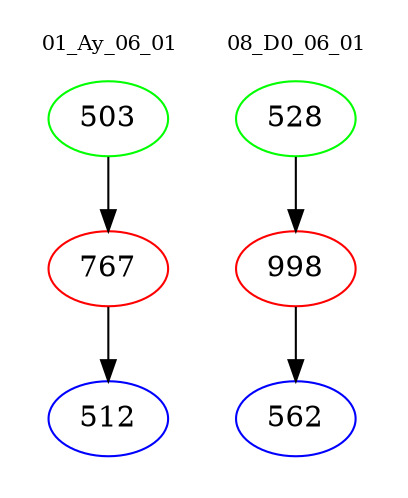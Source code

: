 digraph{
subgraph cluster_0 {
color = white
label = "01_Ay_06_01";
fontsize=10;
T0_503 [label="503", color="green"]
T0_503 -> T0_767 [color="black"]
T0_767 [label="767", color="red"]
T0_767 -> T0_512 [color="black"]
T0_512 [label="512", color="blue"]
}
subgraph cluster_1 {
color = white
label = "08_D0_06_01";
fontsize=10;
T1_528 [label="528", color="green"]
T1_528 -> T1_998 [color="black"]
T1_998 [label="998", color="red"]
T1_998 -> T1_562 [color="black"]
T1_562 [label="562", color="blue"]
}
}
